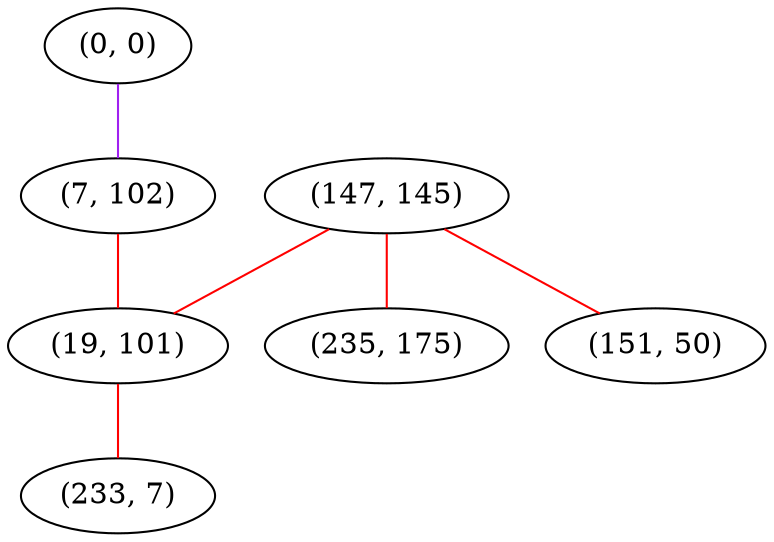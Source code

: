 graph "" {
"(0, 0)";
"(7, 102)";
"(147, 145)";
"(19, 101)";
"(235, 175)";
"(151, 50)";
"(233, 7)";
"(0, 0)" -- "(7, 102)"  [color=purple, key=0, weight=4];
"(7, 102)" -- "(19, 101)"  [color=red, key=0, weight=1];
"(147, 145)" -- "(235, 175)"  [color=red, key=0, weight=1];
"(147, 145)" -- "(151, 50)"  [color=red, key=0, weight=1];
"(147, 145)" -- "(19, 101)"  [color=red, key=0, weight=1];
"(19, 101)" -- "(233, 7)"  [color=red, key=0, weight=1];
}
